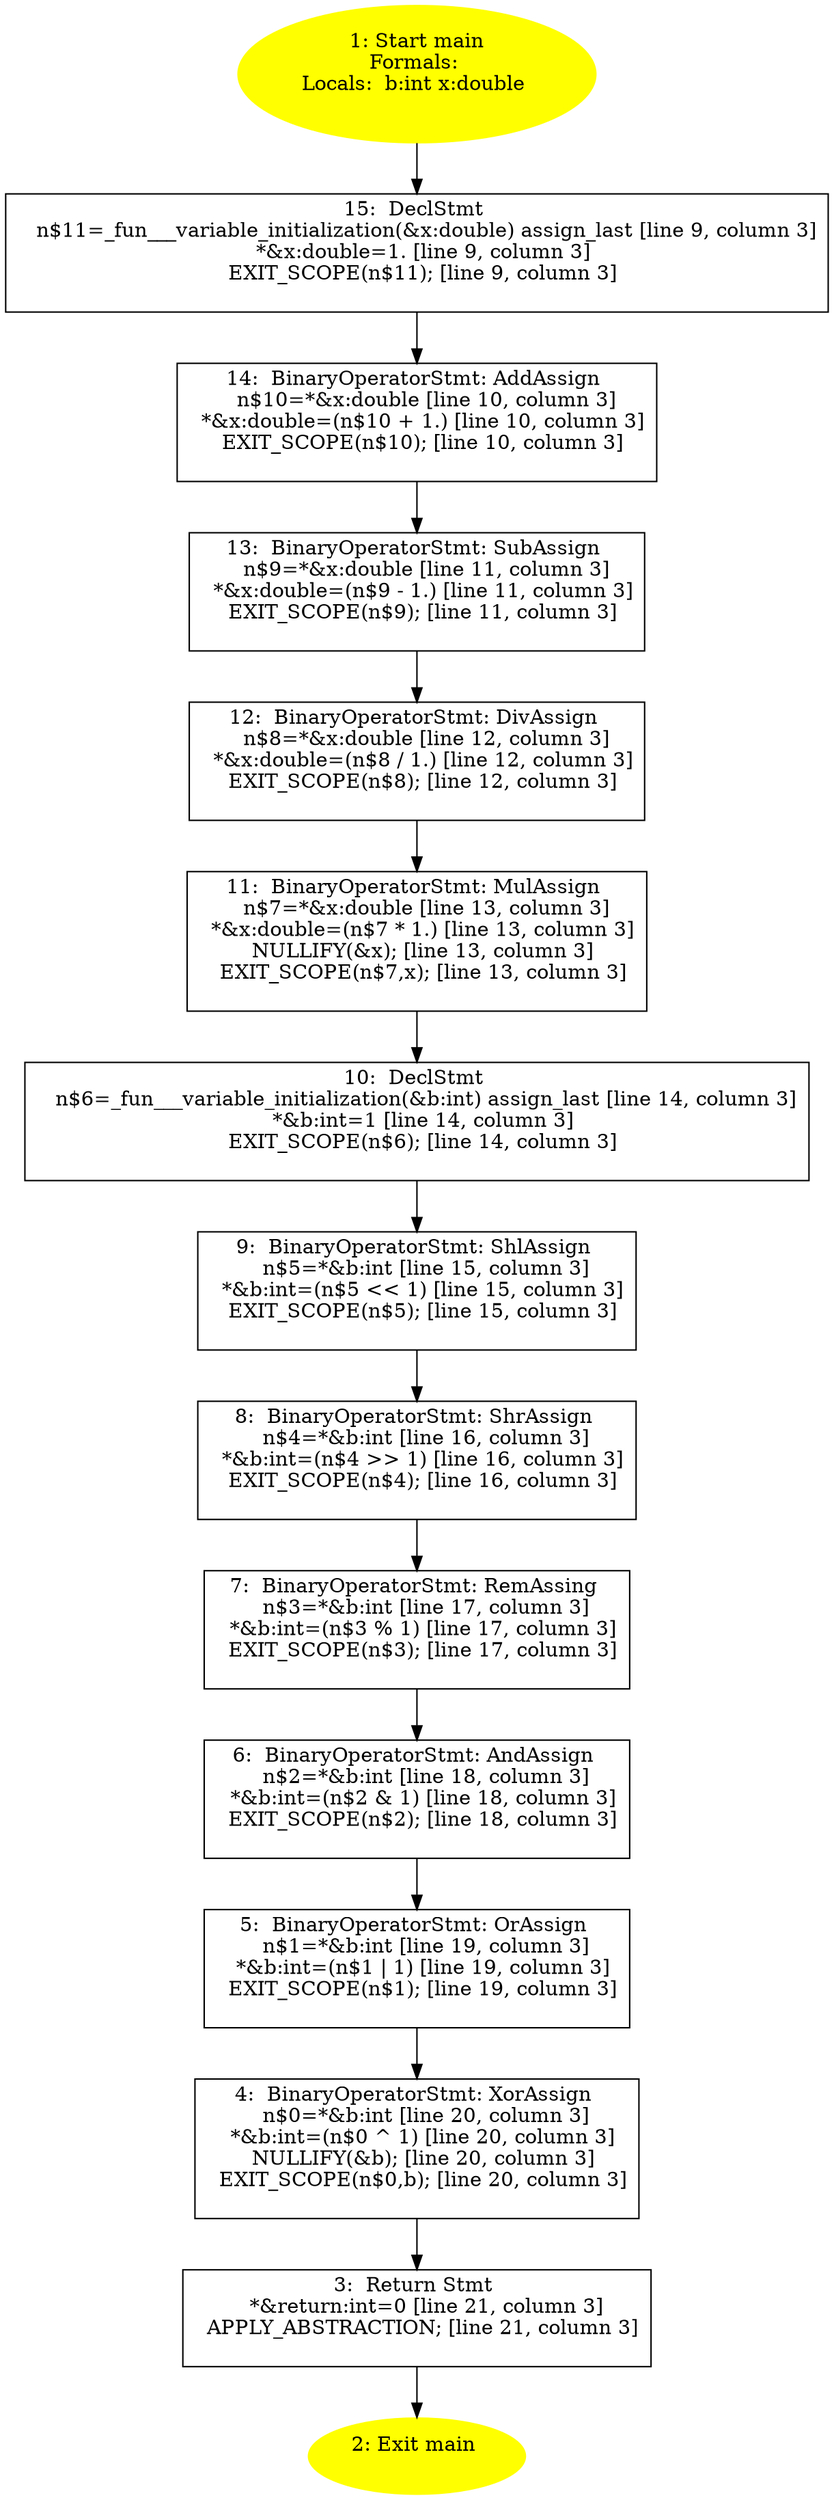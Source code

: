 /* @generated */
digraph cfg {
"main.fad58de7366495db4650cfefac2fcd61_1" [label="1: Start main\nFormals: \nLocals:  b:int x:double \n  " color=yellow style=filled]
	

	 "main.fad58de7366495db4650cfefac2fcd61_1" -> "main.fad58de7366495db4650cfefac2fcd61_15" ;
"main.fad58de7366495db4650cfefac2fcd61_2" [label="2: Exit main \n  " color=yellow style=filled]
	

"main.fad58de7366495db4650cfefac2fcd61_3" [label="3:  Return Stmt \n   *&return:int=0 [line 21, column 3]\n  APPLY_ABSTRACTION; [line 21, column 3]\n " shape="box"]
	

	 "main.fad58de7366495db4650cfefac2fcd61_3" -> "main.fad58de7366495db4650cfefac2fcd61_2" ;
"main.fad58de7366495db4650cfefac2fcd61_4" [label="4:  BinaryOperatorStmt: XorAssign \n   n$0=*&b:int [line 20, column 3]\n  *&b:int=(n$0 ^ 1) [line 20, column 3]\n  NULLIFY(&b); [line 20, column 3]\n  EXIT_SCOPE(n$0,b); [line 20, column 3]\n " shape="box"]
	

	 "main.fad58de7366495db4650cfefac2fcd61_4" -> "main.fad58de7366495db4650cfefac2fcd61_3" ;
"main.fad58de7366495db4650cfefac2fcd61_5" [label="5:  BinaryOperatorStmt: OrAssign \n   n$1=*&b:int [line 19, column 3]\n  *&b:int=(n$1 | 1) [line 19, column 3]\n  EXIT_SCOPE(n$1); [line 19, column 3]\n " shape="box"]
	

	 "main.fad58de7366495db4650cfefac2fcd61_5" -> "main.fad58de7366495db4650cfefac2fcd61_4" ;
"main.fad58de7366495db4650cfefac2fcd61_6" [label="6:  BinaryOperatorStmt: AndAssign \n   n$2=*&b:int [line 18, column 3]\n  *&b:int=(n$2 & 1) [line 18, column 3]\n  EXIT_SCOPE(n$2); [line 18, column 3]\n " shape="box"]
	

	 "main.fad58de7366495db4650cfefac2fcd61_6" -> "main.fad58de7366495db4650cfefac2fcd61_5" ;
"main.fad58de7366495db4650cfefac2fcd61_7" [label="7:  BinaryOperatorStmt: RemAssing \n   n$3=*&b:int [line 17, column 3]\n  *&b:int=(n$3 % 1) [line 17, column 3]\n  EXIT_SCOPE(n$3); [line 17, column 3]\n " shape="box"]
	

	 "main.fad58de7366495db4650cfefac2fcd61_7" -> "main.fad58de7366495db4650cfefac2fcd61_6" ;
"main.fad58de7366495db4650cfefac2fcd61_8" [label="8:  BinaryOperatorStmt: ShrAssign \n   n$4=*&b:int [line 16, column 3]\n  *&b:int=(n$4 >> 1) [line 16, column 3]\n  EXIT_SCOPE(n$4); [line 16, column 3]\n " shape="box"]
	

	 "main.fad58de7366495db4650cfefac2fcd61_8" -> "main.fad58de7366495db4650cfefac2fcd61_7" ;
"main.fad58de7366495db4650cfefac2fcd61_9" [label="9:  BinaryOperatorStmt: ShlAssign \n   n$5=*&b:int [line 15, column 3]\n  *&b:int=(n$5 << 1) [line 15, column 3]\n  EXIT_SCOPE(n$5); [line 15, column 3]\n " shape="box"]
	

	 "main.fad58de7366495db4650cfefac2fcd61_9" -> "main.fad58de7366495db4650cfefac2fcd61_8" ;
"main.fad58de7366495db4650cfefac2fcd61_10" [label="10:  DeclStmt \n   n$6=_fun___variable_initialization(&b:int) assign_last [line 14, column 3]\n  *&b:int=1 [line 14, column 3]\n  EXIT_SCOPE(n$6); [line 14, column 3]\n " shape="box"]
	

	 "main.fad58de7366495db4650cfefac2fcd61_10" -> "main.fad58de7366495db4650cfefac2fcd61_9" ;
"main.fad58de7366495db4650cfefac2fcd61_11" [label="11:  BinaryOperatorStmt: MulAssign \n   n$7=*&x:double [line 13, column 3]\n  *&x:double=(n$7 * 1.) [line 13, column 3]\n  NULLIFY(&x); [line 13, column 3]\n  EXIT_SCOPE(n$7,x); [line 13, column 3]\n " shape="box"]
	

	 "main.fad58de7366495db4650cfefac2fcd61_11" -> "main.fad58de7366495db4650cfefac2fcd61_10" ;
"main.fad58de7366495db4650cfefac2fcd61_12" [label="12:  BinaryOperatorStmt: DivAssign \n   n$8=*&x:double [line 12, column 3]\n  *&x:double=(n$8 / 1.) [line 12, column 3]\n  EXIT_SCOPE(n$8); [line 12, column 3]\n " shape="box"]
	

	 "main.fad58de7366495db4650cfefac2fcd61_12" -> "main.fad58de7366495db4650cfefac2fcd61_11" ;
"main.fad58de7366495db4650cfefac2fcd61_13" [label="13:  BinaryOperatorStmt: SubAssign \n   n$9=*&x:double [line 11, column 3]\n  *&x:double=(n$9 - 1.) [line 11, column 3]\n  EXIT_SCOPE(n$9); [line 11, column 3]\n " shape="box"]
	

	 "main.fad58de7366495db4650cfefac2fcd61_13" -> "main.fad58de7366495db4650cfefac2fcd61_12" ;
"main.fad58de7366495db4650cfefac2fcd61_14" [label="14:  BinaryOperatorStmt: AddAssign \n   n$10=*&x:double [line 10, column 3]\n  *&x:double=(n$10 + 1.) [line 10, column 3]\n  EXIT_SCOPE(n$10); [line 10, column 3]\n " shape="box"]
	

	 "main.fad58de7366495db4650cfefac2fcd61_14" -> "main.fad58de7366495db4650cfefac2fcd61_13" ;
"main.fad58de7366495db4650cfefac2fcd61_15" [label="15:  DeclStmt \n   n$11=_fun___variable_initialization(&x:double) assign_last [line 9, column 3]\n  *&x:double=1. [line 9, column 3]\n  EXIT_SCOPE(n$11); [line 9, column 3]\n " shape="box"]
	

	 "main.fad58de7366495db4650cfefac2fcd61_15" -> "main.fad58de7366495db4650cfefac2fcd61_14" ;
}

